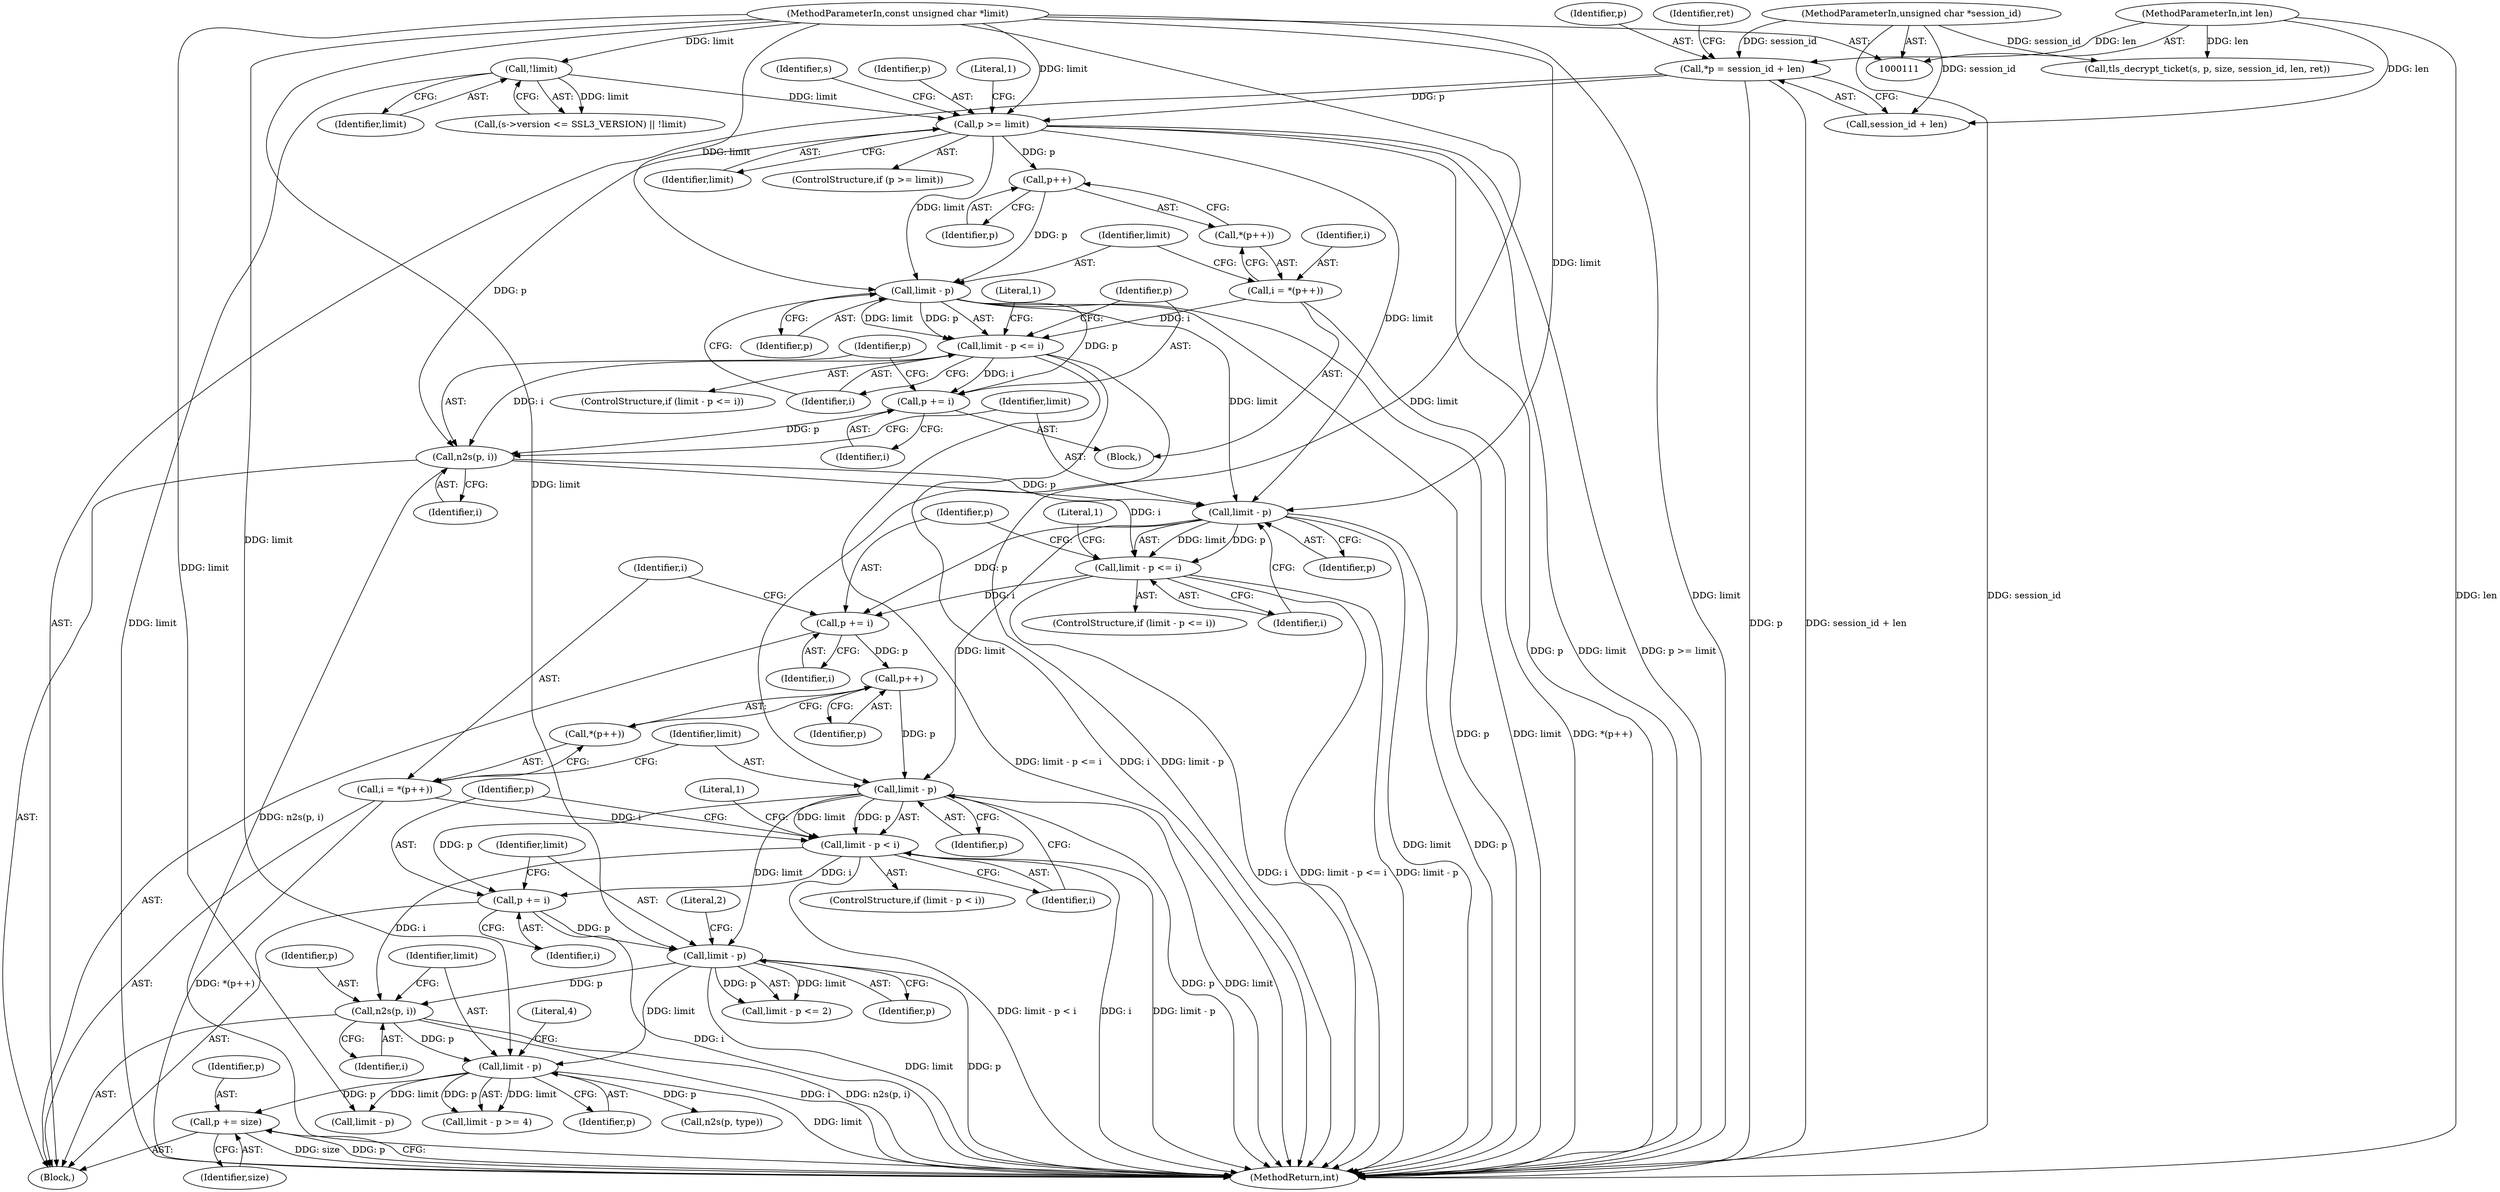 digraph "0_openssl_a004e72b95835136d3f1ea90517f706c24c03da7_5@pointer" {
"1000301" [label="(Call,p += size)"];
"1000225" [label="(Call,limit - p)"];
"1000214" [label="(Call,limit - p)"];
"1000202" [label="(Call,limit - p)"];
"1000185" [label="(Call,limit - p)"];
"1000153" [label="(Call,p >= limit)"];
"1000119" [label="(Call,*p = session_id + len)"];
"1000113" [label="(MethodParameterIn,unsigned char *session_id)"];
"1000114" [label="(MethodParameterIn,int len)"];
"1000148" [label="(Call,!limit)"];
"1000115" [label="(MethodParameterIn,const unsigned char *limit)"];
"1000170" [label="(Call,limit - p)"];
"1000166" [label="(Call,p++)"];
"1000180" [label="(Call,n2s(p, i))"];
"1000177" [label="(Call,p += i)"];
"1000169" [label="(Call,limit - p <= i)"];
"1000163" [label="(Call,i = *(p++))"];
"1000198" [label="(Call,p++)"];
"1000192" [label="(Call,p += i)"];
"1000184" [label="(Call,limit - p <= i)"];
"1000209" [label="(Call,p += i)"];
"1000201" [label="(Call,limit - p < i)"];
"1000195" [label="(Call,i = *(p++))"];
"1000220" [label="(Call,n2s(p, i))"];
"1000182" [label="(Identifier,i)"];
"1000166" [label="(Call,p++)"];
"1000197" [label="(Call,*(p++))"];
"1000188" [label="(Identifier,i)"];
"1000198" [label="(Call,p++)"];
"1000196" [label="(Identifier,i)"];
"1000224" [label="(Call,limit - p >= 4)"];
"1000220" [label="(Call,n2s(p, i))"];
"1000221" [label="(Identifier,p)"];
"1000186" [label="(Identifier,limit)"];
"1000191" [label="(Literal,1)"];
"1000232" [label="(Call,n2s(p, type))"];
"1000177" [label="(Call,p += i)"];
"1000194" [label="(Identifier,i)"];
"1000167" [label="(Identifier,p)"];
"1000210" [label="(Identifier,p)"];
"1000215" [label="(Identifier,limit)"];
"1000222" [label="(Identifier,i)"];
"1000180" [label="(Call,n2s(p, i))"];
"1000303" [label="(Identifier,size)"];
"1000301" [label="(Call,p += size)"];
"1000225" [label="(Call,limit - p)"];
"1000117" [label="(Block,)"];
"1000213" [label="(Call,limit - p <= 2)"];
"1000204" [label="(Identifier,p)"];
"1000205" [label="(Identifier,i)"];
"1000155" [label="(Identifier,limit)"];
"1000171" [label="(Identifier,limit)"];
"1000165" [label="(Call,*(p++))"];
"1000113" [label="(MethodParameterIn,unsigned char *session_id)"];
"1000120" [label="(Identifier,p)"];
"1000184" [label="(Call,limit - p <= i)"];
"1000161" [label="(Identifier,s)"];
"1000142" [label="(Call,(s->version <= SSL3_VERSION) || !limit)"];
"1000164" [label="(Identifier,i)"];
"1000119" [label="(Call,*p = session_id + len)"];
"1000148" [label="(Call,!limit)"];
"1000216" [label="(Identifier,p)"];
"1000214" [label="(Call,limit - p)"];
"1000203" [label="(Identifier,limit)"];
"1000169" [label="(Call,limit - p <= i)"];
"1000200" [label="(ControlStructure,if (limit - p < i))"];
"1000211" [label="(Identifier,i)"];
"1000183" [label="(ControlStructure,if (limit - p <= i))"];
"1000217" [label="(Literal,2)"];
"1000153" [label="(Call,p >= limit)"];
"1000240" [label="(Call,limit - p)"];
"1000178" [label="(Identifier,p)"];
"1000187" [label="(Identifier,p)"];
"1000127" [label="(Identifier,ret)"];
"1000162" [label="(Block,)"];
"1000304" [label="(MethodReturn,int)"];
"1000168" [label="(ControlStructure,if (limit - p <= i))"];
"1000163" [label="(Call,i = *(p++))"];
"1000228" [label="(Literal,4)"];
"1000202" [label="(Call,limit - p)"];
"1000149" [label="(Identifier,limit)"];
"1000195" [label="(Call,i = *(p++))"];
"1000115" [label="(MethodParameterIn,const unsigned char *limit)"];
"1000201" [label="(Call,limit - p < i)"];
"1000226" [label="(Identifier,limit)"];
"1000154" [label="(Identifier,p)"];
"1000268" [label="(Call,tls_decrypt_ticket(s, p, size, session_id, len, ret))"];
"1000179" [label="(Identifier,i)"];
"1000192" [label="(Call,p += i)"];
"1000170" [label="(Call,limit - p)"];
"1000152" [label="(ControlStructure,if (p >= limit))"];
"1000114" [label="(MethodParameterIn,int len)"];
"1000176" [label="(Literal,1)"];
"1000173" [label="(Identifier,i)"];
"1000209" [label="(Call,p += i)"];
"1000158" [label="(Literal,1)"];
"1000185" [label="(Call,limit - p)"];
"1000172" [label="(Identifier,p)"];
"1000199" [label="(Identifier,p)"];
"1000193" [label="(Identifier,p)"];
"1000121" [label="(Call,session_id + len)"];
"1000302" [label="(Identifier,p)"];
"1000208" [label="(Literal,1)"];
"1000181" [label="(Identifier,p)"];
"1000227" [label="(Identifier,p)"];
"1000301" -> "1000117"  [label="AST: "];
"1000301" -> "1000303"  [label="CFG: "];
"1000302" -> "1000301"  [label="AST: "];
"1000303" -> "1000301"  [label="AST: "];
"1000304" -> "1000301"  [label="CFG: "];
"1000301" -> "1000304"  [label="DDG: size"];
"1000301" -> "1000304"  [label="DDG: p"];
"1000225" -> "1000301"  [label="DDG: p"];
"1000225" -> "1000224"  [label="AST: "];
"1000225" -> "1000227"  [label="CFG: "];
"1000226" -> "1000225"  [label="AST: "];
"1000227" -> "1000225"  [label="AST: "];
"1000228" -> "1000225"  [label="CFG: "];
"1000225" -> "1000304"  [label="DDG: limit"];
"1000225" -> "1000224"  [label="DDG: limit"];
"1000225" -> "1000224"  [label="DDG: p"];
"1000214" -> "1000225"  [label="DDG: limit"];
"1000115" -> "1000225"  [label="DDG: limit"];
"1000220" -> "1000225"  [label="DDG: p"];
"1000225" -> "1000232"  [label="DDG: p"];
"1000225" -> "1000240"  [label="DDG: limit"];
"1000214" -> "1000213"  [label="AST: "];
"1000214" -> "1000216"  [label="CFG: "];
"1000215" -> "1000214"  [label="AST: "];
"1000216" -> "1000214"  [label="AST: "];
"1000217" -> "1000214"  [label="CFG: "];
"1000214" -> "1000304"  [label="DDG: p"];
"1000214" -> "1000304"  [label="DDG: limit"];
"1000214" -> "1000213"  [label="DDG: limit"];
"1000214" -> "1000213"  [label="DDG: p"];
"1000202" -> "1000214"  [label="DDG: limit"];
"1000115" -> "1000214"  [label="DDG: limit"];
"1000209" -> "1000214"  [label="DDG: p"];
"1000214" -> "1000220"  [label="DDG: p"];
"1000202" -> "1000201"  [label="AST: "];
"1000202" -> "1000204"  [label="CFG: "];
"1000203" -> "1000202"  [label="AST: "];
"1000204" -> "1000202"  [label="AST: "];
"1000205" -> "1000202"  [label="CFG: "];
"1000202" -> "1000304"  [label="DDG: limit"];
"1000202" -> "1000304"  [label="DDG: p"];
"1000202" -> "1000201"  [label="DDG: limit"];
"1000202" -> "1000201"  [label="DDG: p"];
"1000185" -> "1000202"  [label="DDG: limit"];
"1000115" -> "1000202"  [label="DDG: limit"];
"1000198" -> "1000202"  [label="DDG: p"];
"1000202" -> "1000209"  [label="DDG: p"];
"1000185" -> "1000184"  [label="AST: "];
"1000185" -> "1000187"  [label="CFG: "];
"1000186" -> "1000185"  [label="AST: "];
"1000187" -> "1000185"  [label="AST: "];
"1000188" -> "1000185"  [label="CFG: "];
"1000185" -> "1000304"  [label="DDG: limit"];
"1000185" -> "1000304"  [label="DDG: p"];
"1000185" -> "1000184"  [label="DDG: limit"];
"1000185" -> "1000184"  [label="DDG: p"];
"1000153" -> "1000185"  [label="DDG: limit"];
"1000170" -> "1000185"  [label="DDG: limit"];
"1000115" -> "1000185"  [label="DDG: limit"];
"1000180" -> "1000185"  [label="DDG: p"];
"1000185" -> "1000192"  [label="DDG: p"];
"1000153" -> "1000152"  [label="AST: "];
"1000153" -> "1000155"  [label="CFG: "];
"1000154" -> "1000153"  [label="AST: "];
"1000155" -> "1000153"  [label="AST: "];
"1000158" -> "1000153"  [label="CFG: "];
"1000161" -> "1000153"  [label="CFG: "];
"1000153" -> "1000304"  [label="DDG: p"];
"1000153" -> "1000304"  [label="DDG: limit"];
"1000153" -> "1000304"  [label="DDG: p >= limit"];
"1000119" -> "1000153"  [label="DDG: p"];
"1000148" -> "1000153"  [label="DDG: limit"];
"1000115" -> "1000153"  [label="DDG: limit"];
"1000153" -> "1000166"  [label="DDG: p"];
"1000153" -> "1000170"  [label="DDG: limit"];
"1000153" -> "1000180"  [label="DDG: p"];
"1000119" -> "1000117"  [label="AST: "];
"1000119" -> "1000121"  [label="CFG: "];
"1000120" -> "1000119"  [label="AST: "];
"1000121" -> "1000119"  [label="AST: "];
"1000127" -> "1000119"  [label="CFG: "];
"1000119" -> "1000304"  [label="DDG: session_id + len"];
"1000119" -> "1000304"  [label="DDG: p"];
"1000113" -> "1000119"  [label="DDG: session_id"];
"1000114" -> "1000119"  [label="DDG: len"];
"1000113" -> "1000111"  [label="AST: "];
"1000113" -> "1000304"  [label="DDG: session_id"];
"1000113" -> "1000121"  [label="DDG: session_id"];
"1000113" -> "1000268"  [label="DDG: session_id"];
"1000114" -> "1000111"  [label="AST: "];
"1000114" -> "1000304"  [label="DDG: len"];
"1000114" -> "1000121"  [label="DDG: len"];
"1000114" -> "1000268"  [label="DDG: len"];
"1000148" -> "1000142"  [label="AST: "];
"1000148" -> "1000149"  [label="CFG: "];
"1000149" -> "1000148"  [label="AST: "];
"1000142" -> "1000148"  [label="CFG: "];
"1000148" -> "1000304"  [label="DDG: limit"];
"1000148" -> "1000142"  [label="DDG: limit"];
"1000115" -> "1000148"  [label="DDG: limit"];
"1000115" -> "1000111"  [label="AST: "];
"1000115" -> "1000304"  [label="DDG: limit"];
"1000115" -> "1000170"  [label="DDG: limit"];
"1000115" -> "1000240"  [label="DDG: limit"];
"1000170" -> "1000169"  [label="AST: "];
"1000170" -> "1000172"  [label="CFG: "];
"1000171" -> "1000170"  [label="AST: "];
"1000172" -> "1000170"  [label="AST: "];
"1000173" -> "1000170"  [label="CFG: "];
"1000170" -> "1000304"  [label="DDG: p"];
"1000170" -> "1000304"  [label="DDG: limit"];
"1000170" -> "1000169"  [label="DDG: limit"];
"1000170" -> "1000169"  [label="DDG: p"];
"1000166" -> "1000170"  [label="DDG: p"];
"1000170" -> "1000177"  [label="DDG: p"];
"1000166" -> "1000165"  [label="AST: "];
"1000166" -> "1000167"  [label="CFG: "];
"1000167" -> "1000166"  [label="AST: "];
"1000165" -> "1000166"  [label="CFG: "];
"1000180" -> "1000117"  [label="AST: "];
"1000180" -> "1000182"  [label="CFG: "];
"1000181" -> "1000180"  [label="AST: "];
"1000182" -> "1000180"  [label="AST: "];
"1000186" -> "1000180"  [label="CFG: "];
"1000180" -> "1000304"  [label="DDG: n2s(p, i)"];
"1000177" -> "1000180"  [label="DDG: p"];
"1000169" -> "1000180"  [label="DDG: i"];
"1000180" -> "1000184"  [label="DDG: i"];
"1000177" -> "1000162"  [label="AST: "];
"1000177" -> "1000179"  [label="CFG: "];
"1000178" -> "1000177"  [label="AST: "];
"1000179" -> "1000177"  [label="AST: "];
"1000181" -> "1000177"  [label="CFG: "];
"1000169" -> "1000177"  [label="DDG: i"];
"1000169" -> "1000168"  [label="AST: "];
"1000169" -> "1000173"  [label="CFG: "];
"1000173" -> "1000169"  [label="AST: "];
"1000176" -> "1000169"  [label="CFG: "];
"1000178" -> "1000169"  [label="CFG: "];
"1000169" -> "1000304"  [label="DDG: limit - p <= i"];
"1000169" -> "1000304"  [label="DDG: i"];
"1000169" -> "1000304"  [label="DDG: limit - p"];
"1000163" -> "1000169"  [label="DDG: i"];
"1000163" -> "1000162"  [label="AST: "];
"1000163" -> "1000165"  [label="CFG: "];
"1000164" -> "1000163"  [label="AST: "];
"1000165" -> "1000163"  [label="AST: "];
"1000171" -> "1000163"  [label="CFG: "];
"1000163" -> "1000304"  [label="DDG: *(p++)"];
"1000198" -> "1000197"  [label="AST: "];
"1000198" -> "1000199"  [label="CFG: "];
"1000199" -> "1000198"  [label="AST: "];
"1000197" -> "1000198"  [label="CFG: "];
"1000192" -> "1000198"  [label="DDG: p"];
"1000192" -> "1000117"  [label="AST: "];
"1000192" -> "1000194"  [label="CFG: "];
"1000193" -> "1000192"  [label="AST: "];
"1000194" -> "1000192"  [label="AST: "];
"1000196" -> "1000192"  [label="CFG: "];
"1000184" -> "1000192"  [label="DDG: i"];
"1000184" -> "1000183"  [label="AST: "];
"1000184" -> "1000188"  [label="CFG: "];
"1000188" -> "1000184"  [label="AST: "];
"1000191" -> "1000184"  [label="CFG: "];
"1000193" -> "1000184"  [label="CFG: "];
"1000184" -> "1000304"  [label="DDG: limit - p"];
"1000184" -> "1000304"  [label="DDG: i"];
"1000184" -> "1000304"  [label="DDG: limit - p <= i"];
"1000209" -> "1000117"  [label="AST: "];
"1000209" -> "1000211"  [label="CFG: "];
"1000210" -> "1000209"  [label="AST: "];
"1000211" -> "1000209"  [label="AST: "];
"1000215" -> "1000209"  [label="CFG: "];
"1000209" -> "1000304"  [label="DDG: i"];
"1000201" -> "1000209"  [label="DDG: i"];
"1000201" -> "1000200"  [label="AST: "];
"1000201" -> "1000205"  [label="CFG: "];
"1000205" -> "1000201"  [label="AST: "];
"1000208" -> "1000201"  [label="CFG: "];
"1000210" -> "1000201"  [label="CFG: "];
"1000201" -> "1000304"  [label="DDG: limit - p < i"];
"1000201" -> "1000304"  [label="DDG: i"];
"1000201" -> "1000304"  [label="DDG: limit - p"];
"1000195" -> "1000201"  [label="DDG: i"];
"1000201" -> "1000220"  [label="DDG: i"];
"1000195" -> "1000117"  [label="AST: "];
"1000195" -> "1000197"  [label="CFG: "];
"1000196" -> "1000195"  [label="AST: "];
"1000197" -> "1000195"  [label="AST: "];
"1000203" -> "1000195"  [label="CFG: "];
"1000195" -> "1000304"  [label="DDG: *(p++)"];
"1000220" -> "1000117"  [label="AST: "];
"1000220" -> "1000222"  [label="CFG: "];
"1000221" -> "1000220"  [label="AST: "];
"1000222" -> "1000220"  [label="AST: "];
"1000226" -> "1000220"  [label="CFG: "];
"1000220" -> "1000304"  [label="DDG: i"];
"1000220" -> "1000304"  [label="DDG: n2s(p, i)"];
}

